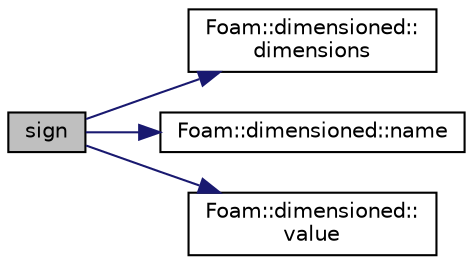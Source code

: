 digraph "sign"
{
  bgcolor="transparent";
  edge [fontname="Helvetica",fontsize="10",labelfontname="Helvetica",labelfontsize="10"];
  node [fontname="Helvetica",fontsize="10",shape=record];
  rankdir="LR";
  Node41170 [label="sign",height=0.2,width=0.4,color="black", fillcolor="grey75", style="filled", fontcolor="black"];
  Node41170 -> Node41171 [color="midnightblue",fontsize="10",style="solid",fontname="Helvetica"];
  Node41171 [label="Foam::dimensioned::\ldimensions",height=0.2,width=0.4,color="black",URL="$a27473.html#a512673c2674ca2d38885f1bb5f6994fb",tooltip="Return const reference to dimensions. "];
  Node41170 -> Node41172 [color="midnightblue",fontsize="10",style="solid",fontname="Helvetica"];
  Node41172 [label="Foam::dimensioned::name",height=0.2,width=0.4,color="black",URL="$a27473.html#ade4113569ef0db70665fded275a5e38e",tooltip="Return const reference to name. "];
  Node41170 -> Node41173 [color="midnightblue",fontsize="10",style="solid",fontname="Helvetica"];
  Node41173 [label="Foam::dimensioned::\lvalue",height=0.2,width=0.4,color="black",URL="$a27473.html#a7948200a26c85fc3a83ffa510a91d668",tooltip="Return const reference to value. "];
}
